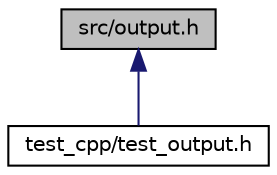 digraph "src/output.h"
{
 // LATEX_PDF_SIZE
  edge [fontname="Helvetica",fontsize="10",labelfontname="Helvetica",labelfontsize="10"];
  node [fontname="Helvetica",fontsize="10",shape=record];
  Node1 [label="src/output.h",height=0.2,width=0.4,color="black", fillcolor="grey75", style="filled", fontcolor="black",tooltip="To output the results of our simulation to a file."];
  Node1 -> Node2 [dir="back",color="midnightblue",fontsize="10",style="solid"];
  Node2 [label="test_cpp/test_output.h",height=0.2,width=0.4,color="black", fillcolor="white", style="filled",URL="$test__output_8h.html",tooltip="To test the functionality of the Output class."];
}
